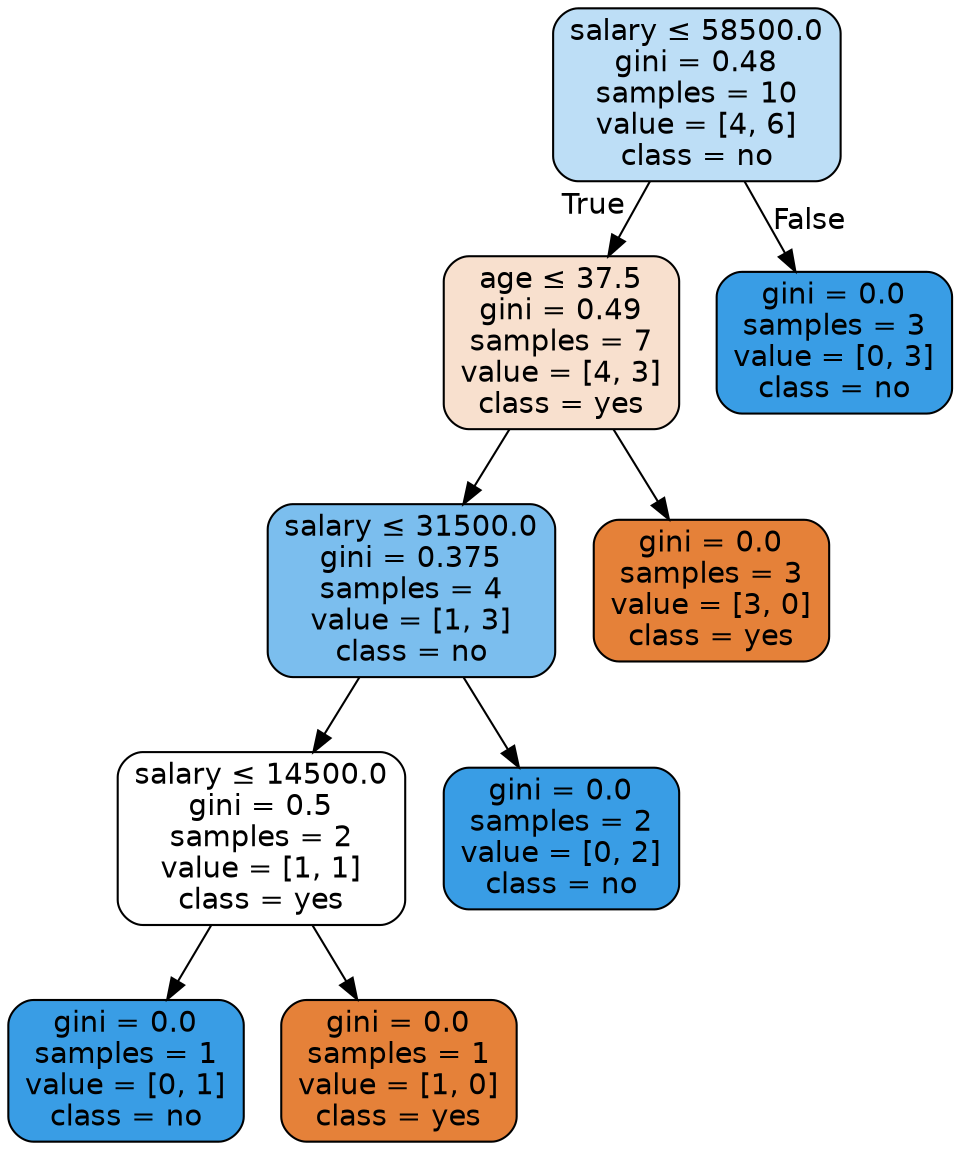 digraph Tree {
node [shape=box, style="filled, rounded", color="black", fontname=helvetica] ;
edge [fontname=helvetica] ;
0 [label=<salary &le; 58500.0<br/>gini = 0.48<br/>samples = 10<br/>value = [4, 6]<br/>class = no>, fillcolor="#bddef6"] ;
1 [label=<age &le; 37.5<br/>gini = 0.49<br/>samples = 7<br/>value = [4, 3]<br/>class = yes>, fillcolor="#f8e0ce"] ;
0 -> 1 [labeldistance=2.5, labelangle=45, headlabel="True"] ;
2 [label=<salary &le; 31500.0<br/>gini = 0.375<br/>samples = 4<br/>value = [1, 3]<br/>class = no>, fillcolor="#7bbeee"] ;
1 -> 2 ;
3 [label=<salary &le; 14500.0<br/>gini = 0.5<br/>samples = 2<br/>value = [1, 1]<br/>class = yes>, fillcolor="#ffffff"] ;
2 -> 3 ;
4 [label=<gini = 0.0<br/>samples = 1<br/>value = [0, 1]<br/>class = no>, fillcolor="#399de5"] ;
3 -> 4 ;
5 [label=<gini = 0.0<br/>samples = 1<br/>value = [1, 0]<br/>class = yes>, fillcolor="#e58139"] ;
3 -> 5 ;
6 [label=<gini = 0.0<br/>samples = 2<br/>value = [0, 2]<br/>class = no>, fillcolor="#399de5"] ;
2 -> 6 ;
7 [label=<gini = 0.0<br/>samples = 3<br/>value = [3, 0]<br/>class = yes>, fillcolor="#e58139"] ;
1 -> 7 ;
8 [label=<gini = 0.0<br/>samples = 3<br/>value = [0, 3]<br/>class = no>, fillcolor="#399de5"] ;
0 -> 8 [labeldistance=2.5, labelangle=-45, headlabel="False"] ;
}